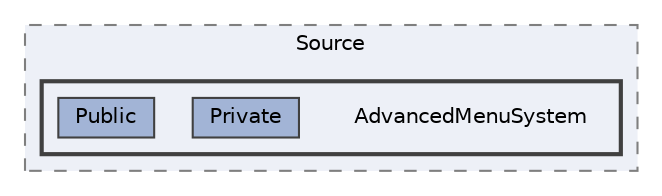 digraph "D:/Projects/ProjectAMS/Plugins/AdvancedMenuSystem/Source/AdvancedMenuSystem"
{
 // LATEX_PDF_SIZE
  bgcolor="transparent";
  edge [fontname=Helvetica,fontsize=10,labelfontname=Helvetica,labelfontsize=10];
  node [fontname=Helvetica,fontsize=10,shape=box,height=0.2,width=0.4];
  compound=true
  subgraph clusterdir_7aa5213899670b73831a8e9bab8abb02 {
    graph [ bgcolor="#edf0f7", pencolor="grey50", label="Source", fontname=Helvetica,fontsize=10 style="filled,dashed", URL="dir_7aa5213899670b73831a8e9bab8abb02.html",tooltip=""]
  subgraph clusterdir_00f194a95390c575d045725232f34439 {
    graph [ bgcolor="#edf0f7", pencolor="grey25", label="", fontname=Helvetica,fontsize=10 style="filled,bold", URL="dir_00f194a95390c575d045725232f34439.html",tooltip=""]
    dir_00f194a95390c575d045725232f34439 [shape=plaintext, label="AdvancedMenuSystem"];
  dir_c3f727169b3001f16e959861474595a9 [label="Private", fillcolor="#a2b4d6", color="grey25", style="filled", URL="dir_c3f727169b3001f16e959861474595a9.html",tooltip=""];
  dir_6994bde82a76324c2b6b8d18b9e86278 [label="Public", fillcolor="#a2b4d6", color="grey25", style="filled", URL="dir_6994bde82a76324c2b6b8d18b9e86278.html",tooltip=""];
  }
  }
}
